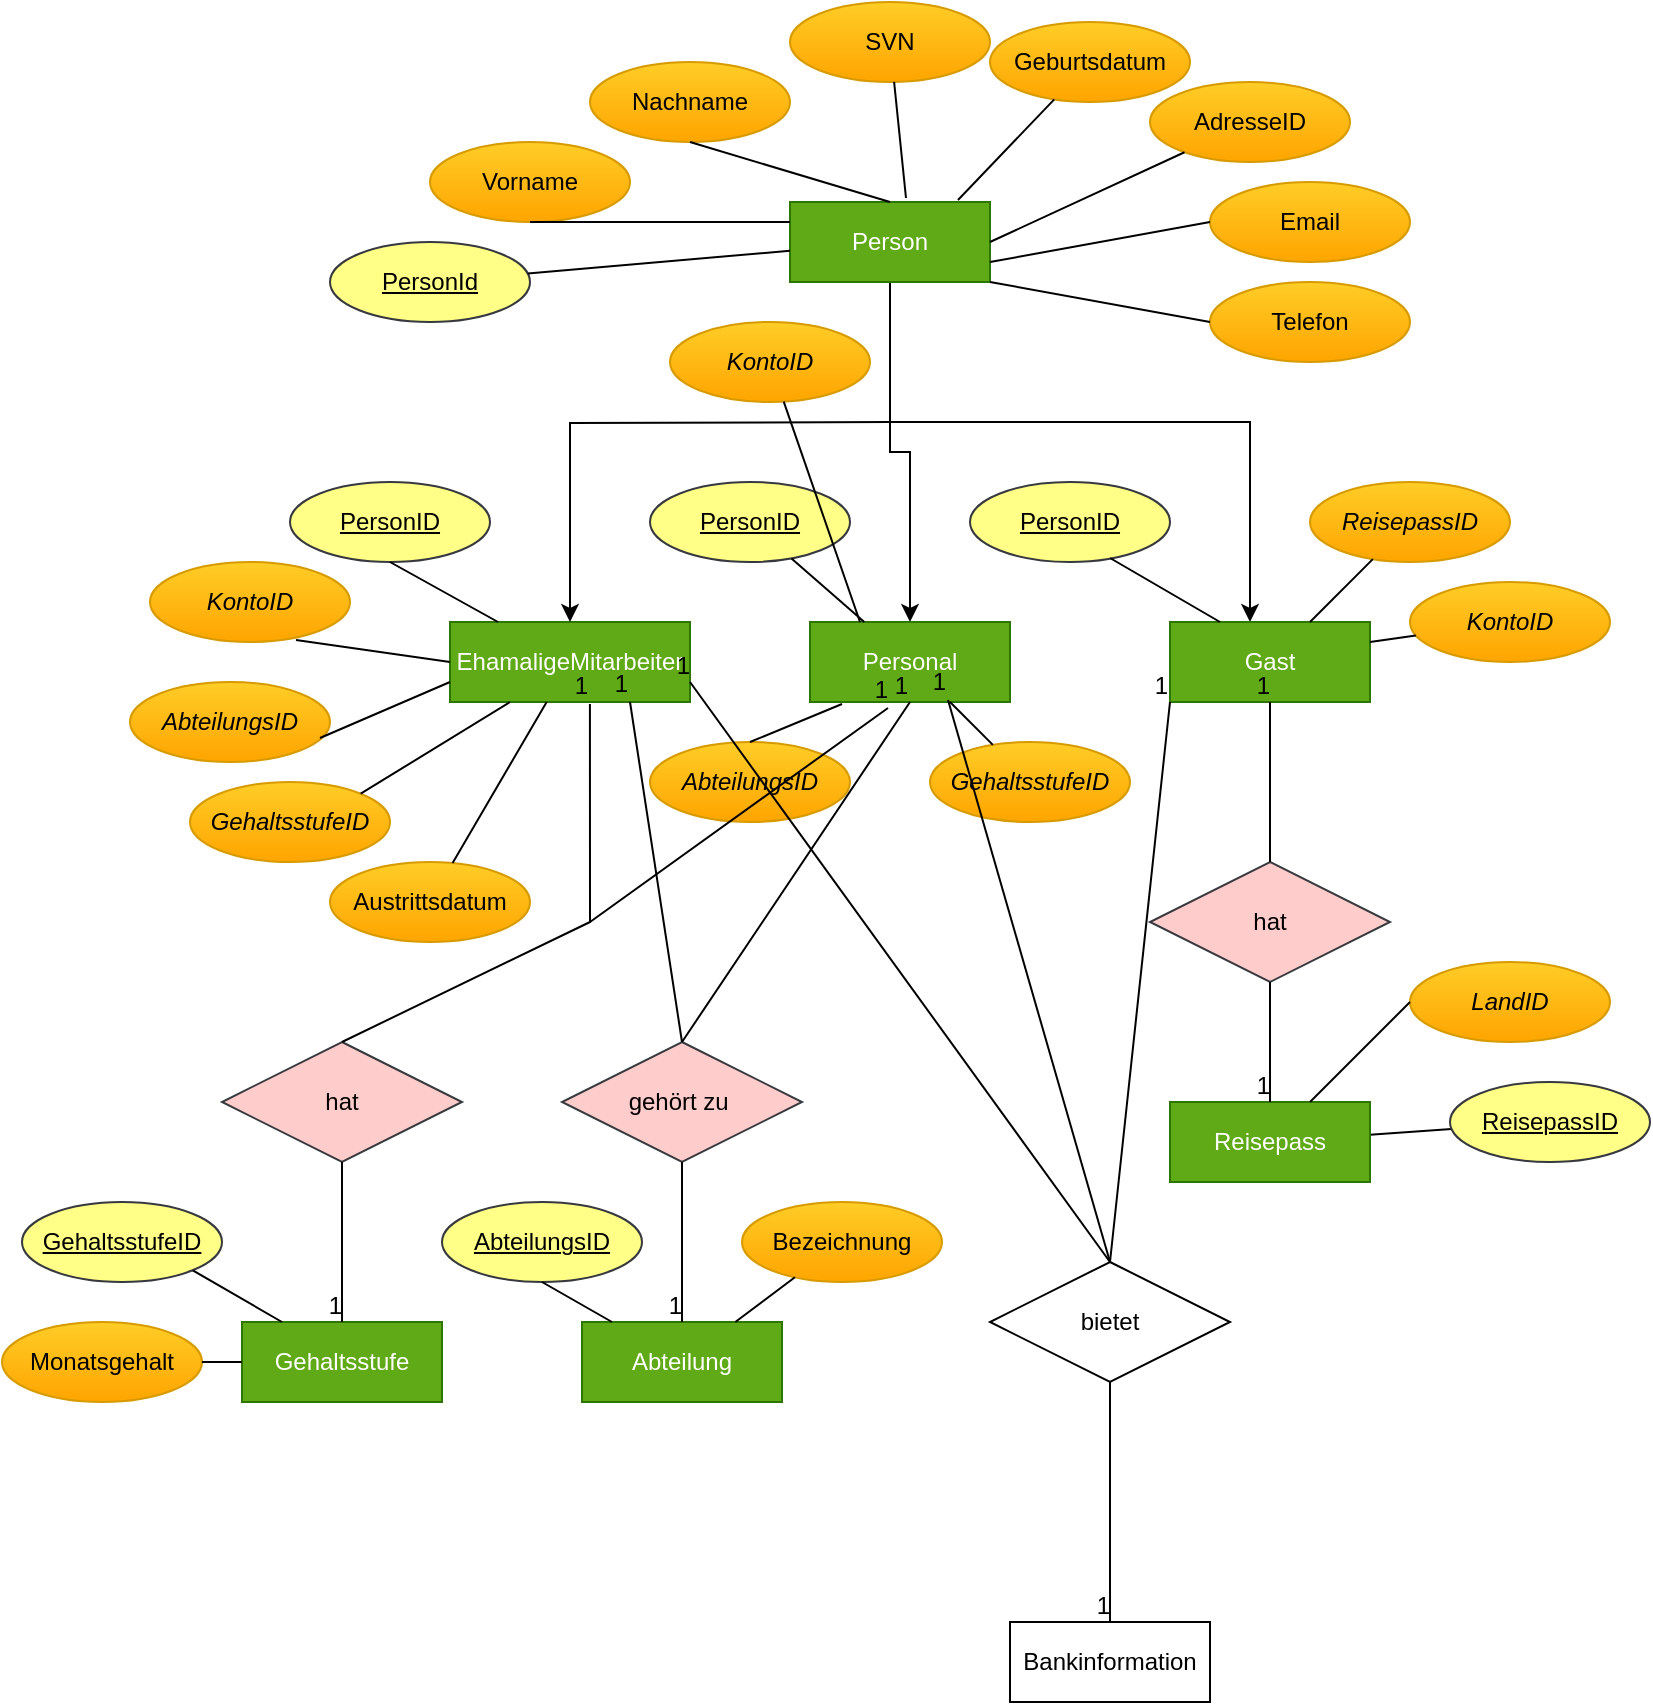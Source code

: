 <mxfile version="14.8.5" type="github">
  <diagram id="tc25s-KdlUhLTBiccRcp" name="Page-1">
    <mxGraphModel dx="6103" dy="762" grid="1" gridSize="10" guides="1" tooltips="1" connect="1" arrows="1" fold="1" page="1" pageScale="1" pageWidth="4681" pageHeight="3300" math="0" shadow="0">
      <root>
        <mxCell id="0" />
        <mxCell id="1" parent="0" />
        <mxCell id="gb-sB6ZDZNAu9KjxvyiK-37" value="" style="edgeStyle=orthogonalEdgeStyle;rounded=0;orthogonalLoop=1;jettySize=auto;html=1;strokeColor=#000000;" edge="1" parent="1" source="gb-sB6ZDZNAu9KjxvyiK-8" target="gb-sB6ZDZNAu9KjxvyiK-36">
          <mxGeometry relative="1" as="geometry" />
        </mxCell>
        <mxCell id="gb-sB6ZDZNAu9KjxvyiK-39" value="" style="edgeStyle=orthogonalEdgeStyle;rounded=0;orthogonalLoop=1;jettySize=auto;html=1;strokeColor=#000000;" edge="1" parent="1" source="gb-sB6ZDZNAu9KjxvyiK-8" target="gb-sB6ZDZNAu9KjxvyiK-38">
          <mxGeometry relative="1" as="geometry">
            <Array as="points">
              <mxPoint x="320" y="250" />
              <mxPoint x="500" y="250" />
            </Array>
          </mxGeometry>
        </mxCell>
        <mxCell id="gb-sB6ZDZNAu9KjxvyiK-8" value="Person" style="whiteSpace=wrap;html=1;align=center;fillColor=#60a917;strokeColor=#2D7600;fontColor=#ffffff;" vertex="1" parent="1">
          <mxGeometry x="270" y="140" width="100" height="40" as="geometry" />
        </mxCell>
        <mxCell id="gb-sB6ZDZNAu9KjxvyiK-10" value="PersonId" style="ellipse;whiteSpace=wrap;html=1;align=center;fontStyle=4;fillColor=#ffff88;strokeColor=#36393d;" vertex="1" parent="1">
          <mxGeometry x="40" y="160" width="100" height="40" as="geometry" />
        </mxCell>
        <mxCell id="gb-sB6ZDZNAu9KjxvyiK-11" value="Vorname" style="ellipse;whiteSpace=wrap;html=1;align=center;gradientColor=#ffa500;fillColor=#ffcd28;strokeColor=#d79b00;" vertex="1" parent="1">
          <mxGeometry x="90" y="110" width="100" height="40" as="geometry" />
        </mxCell>
        <mxCell id="gb-sB6ZDZNAu9KjxvyiK-13" value="" style="endArrow=none;html=1;rounded=0;strokeColor=#000000;" edge="1" parent="1" source="gb-sB6ZDZNAu9KjxvyiK-10" target="gb-sB6ZDZNAu9KjxvyiK-8">
          <mxGeometry relative="1" as="geometry">
            <mxPoint x="200" y="190" as="sourcePoint" />
            <mxPoint x="360" y="190" as="targetPoint" />
          </mxGeometry>
        </mxCell>
        <mxCell id="gb-sB6ZDZNAu9KjxvyiK-14" value="" style="endArrow=none;html=1;rounded=0;strokeColor=#000000;exitX=0.5;exitY=1;exitDx=0;exitDy=0;entryX=0;entryY=0.25;entryDx=0;entryDy=0;" edge="1" parent="1" source="gb-sB6ZDZNAu9KjxvyiK-11" target="gb-sB6ZDZNAu9KjxvyiK-8">
          <mxGeometry relative="1" as="geometry">
            <mxPoint x="248.673" y="176.385" as="sourcePoint" />
            <mxPoint x="325" y="220" as="targetPoint" />
            <Array as="points" />
          </mxGeometry>
        </mxCell>
        <mxCell id="gb-sB6ZDZNAu9KjxvyiK-15" value="Nachname" style="ellipse;whiteSpace=wrap;html=1;align=center;gradientColor=#ffa500;fillColor=#ffcd28;strokeColor=#d79b00;" vertex="1" parent="1">
          <mxGeometry x="170" y="70" width="100" height="40" as="geometry" />
        </mxCell>
        <mxCell id="gb-sB6ZDZNAu9KjxvyiK-16" value="AdresseID" style="ellipse;whiteSpace=wrap;html=1;align=center;gradientColor=#ffa500;fillColor=#ffcd28;strokeColor=#d79b00;" vertex="1" parent="1">
          <mxGeometry x="450" y="80" width="100" height="40" as="geometry" />
        </mxCell>
        <mxCell id="gb-sB6ZDZNAu9KjxvyiK-17" value="Geburtsdatum" style="ellipse;whiteSpace=wrap;html=1;align=center;gradientColor=#ffa500;fillColor=#ffcd28;strokeColor=#d79b00;" vertex="1" parent="1">
          <mxGeometry x="370" y="50" width="100" height="40" as="geometry" />
        </mxCell>
        <mxCell id="gb-sB6ZDZNAu9KjxvyiK-18" value="SVN" style="ellipse;whiteSpace=wrap;html=1;align=center;gradientColor=#ffa500;fillColor=#ffcd28;strokeColor=#d79b00;" vertex="1" parent="1">
          <mxGeometry x="270" y="40" width="100" height="40" as="geometry" />
        </mxCell>
        <mxCell id="gb-sB6ZDZNAu9KjxvyiK-19" value="Email" style="ellipse;whiteSpace=wrap;html=1;align=center;gradientColor=#ffa500;fillColor=#ffcd28;strokeColor=#d79b00;" vertex="1" parent="1">
          <mxGeometry x="480" y="130" width="100" height="40" as="geometry" />
        </mxCell>
        <mxCell id="gb-sB6ZDZNAu9KjxvyiK-20" value="Telefon" style="ellipse;whiteSpace=wrap;html=1;align=center;gradientColor=#ffa500;fillColor=#ffcd28;strokeColor=#d79b00;" vertex="1" parent="1">
          <mxGeometry x="480" y="180" width="100" height="40" as="geometry" />
        </mxCell>
        <mxCell id="gb-sB6ZDZNAu9KjxvyiK-22" value="" style="endArrow=none;html=1;rounded=0;strokeColor=#000000;exitX=0.5;exitY=1;exitDx=0;exitDy=0;entryX=0.5;entryY=0;entryDx=0;entryDy=0;" edge="1" parent="1" source="gb-sB6ZDZNAu9KjxvyiK-15" target="gb-sB6ZDZNAu9KjxvyiK-8">
          <mxGeometry relative="1" as="geometry">
            <mxPoint x="340" y="470" as="sourcePoint" />
            <mxPoint x="500" y="470" as="targetPoint" />
          </mxGeometry>
        </mxCell>
        <mxCell id="gb-sB6ZDZNAu9KjxvyiK-23" value="" style="endArrow=none;html=1;rounded=0;strokeColor=#000000;entryX=0.58;entryY=-0.05;entryDx=0;entryDy=0;entryPerimeter=0;" edge="1" parent="1" source="gb-sB6ZDZNAu9KjxvyiK-18" target="gb-sB6ZDZNAu9KjxvyiK-8">
          <mxGeometry relative="1" as="geometry">
            <mxPoint x="330" y="170" as="sourcePoint" />
            <mxPoint x="350" y="210" as="targetPoint" />
          </mxGeometry>
        </mxCell>
        <mxCell id="gb-sB6ZDZNAu9KjxvyiK-24" value="" style="endArrow=none;html=1;rounded=0;strokeColor=#000000;entryX=0;entryY=0.5;entryDx=0;entryDy=0;exitX=1;exitY=0.75;exitDx=0;exitDy=0;" edge="1" parent="1" source="gb-sB6ZDZNAu9KjxvyiK-8" target="gb-sB6ZDZNAu9KjxvyiK-19">
          <mxGeometry relative="1" as="geometry">
            <mxPoint x="399" y="240" as="sourcePoint" />
            <mxPoint x="429" y="290" as="targetPoint" />
          </mxGeometry>
        </mxCell>
        <mxCell id="gb-sB6ZDZNAu9KjxvyiK-25" value="" style="endArrow=none;html=1;rounded=0;strokeColor=#000000;entryX=1;entryY=0.5;entryDx=0;entryDy=0;" edge="1" parent="1" source="gb-sB6ZDZNAu9KjxvyiK-16" target="gb-sB6ZDZNAu9KjxvyiK-8">
          <mxGeometry relative="1" as="geometry">
            <mxPoint x="350" y="190" as="sourcePoint" />
            <mxPoint x="380" y="240" as="targetPoint" />
          </mxGeometry>
        </mxCell>
        <mxCell id="gb-sB6ZDZNAu9KjxvyiK-26" value="" style="endArrow=none;html=1;rounded=0;strokeColor=#000000;entryX=0.84;entryY=-0.025;entryDx=0;entryDy=0;entryPerimeter=0;" edge="1" parent="1" source="gb-sB6ZDZNAu9KjxvyiK-17" target="gb-sB6ZDZNAu9KjxvyiK-8">
          <mxGeometry relative="1" as="geometry">
            <mxPoint x="360" y="200" as="sourcePoint" />
            <mxPoint x="390" y="250" as="targetPoint" />
          </mxGeometry>
        </mxCell>
        <mxCell id="gb-sB6ZDZNAu9KjxvyiK-27" value="" style="endArrow=none;html=1;rounded=0;strokeColor=#000000;exitX=1;exitY=1;exitDx=0;exitDy=0;entryX=0;entryY=0.5;entryDx=0;entryDy=0;" edge="1" parent="1" source="gb-sB6ZDZNAu9KjxvyiK-8" target="gb-sB6ZDZNAu9KjxvyiK-20">
          <mxGeometry relative="1" as="geometry">
            <mxPoint x="370" y="210" as="sourcePoint" />
            <mxPoint x="400" y="260" as="targetPoint" />
          </mxGeometry>
        </mxCell>
        <mxCell id="gb-sB6ZDZNAu9KjxvyiK-33" value="EhamaligeMitarbeiter" style="whiteSpace=wrap;html=1;align=center;fillColor=#60a917;strokeColor=#2D7600;fontColor=#ffffff;" vertex="1" parent="1">
          <mxGeometry x="100" y="350" width="120" height="40" as="geometry" />
        </mxCell>
        <mxCell id="gb-sB6ZDZNAu9KjxvyiK-36" value="Personal" style="whiteSpace=wrap;html=1;align=center;fillColor=#60a917;strokeColor=#2D7600;fontColor=#ffffff;" vertex="1" parent="1">
          <mxGeometry x="280" y="350" width="100" height="40" as="geometry" />
        </mxCell>
        <mxCell id="gb-sB6ZDZNAu9KjxvyiK-38" value="Gast" style="whiteSpace=wrap;html=1;align=center;fillColor=#60a917;strokeColor=#2D7600;fontColor=#ffffff;" vertex="1" parent="1">
          <mxGeometry x="460" y="350" width="100" height="40" as="geometry" />
        </mxCell>
        <mxCell id="gb-sB6ZDZNAu9KjxvyiK-40" value="" style="edgeStyle=orthogonalEdgeStyle;rounded=0;orthogonalLoop=1;jettySize=auto;html=1;strokeColor=#000000;entryX=0.5;entryY=0;entryDx=0;entryDy=0;" edge="1" parent="1" target="gb-sB6ZDZNAu9KjxvyiK-33">
          <mxGeometry relative="1" as="geometry">
            <mxPoint x="320" y="250" as="sourcePoint" />
            <mxPoint x="330" y="360" as="targetPoint" />
          </mxGeometry>
        </mxCell>
        <mxCell id="gb-sB6ZDZNAu9KjxvyiK-43" value="PersonID" style="ellipse;whiteSpace=wrap;html=1;align=center;fontStyle=4;fillColor=#ffff88;strokeColor=#36393d;" vertex="1" parent="1">
          <mxGeometry x="20" y="280" width="100" height="40" as="geometry" />
        </mxCell>
        <mxCell id="gb-sB6ZDZNAu9KjxvyiK-44" value="PersonID" style="ellipse;whiteSpace=wrap;html=1;align=center;fontStyle=4;fillColor=#ffff88;strokeColor=#36393d;" vertex="1" parent="1">
          <mxGeometry x="200" y="280" width="100" height="40" as="geometry" />
        </mxCell>
        <mxCell id="gb-sB6ZDZNAu9KjxvyiK-45" value="PersonID" style="ellipse;whiteSpace=wrap;html=1;align=center;fontStyle=4;fillColor=#ffff88;strokeColor=#36393d;" vertex="1" parent="1">
          <mxGeometry x="360" y="280" width="100" height="40" as="geometry" />
        </mxCell>
        <mxCell id="gb-sB6ZDZNAu9KjxvyiK-46" value="&lt;i&gt;KontoID&lt;/i&gt;" style="ellipse;whiteSpace=wrap;html=1;align=center;gradientColor=#ffa500;fillColor=#ffcd28;strokeColor=#d79b00;" vertex="1" parent="1">
          <mxGeometry x="-50" y="320" width="100" height="40" as="geometry" />
        </mxCell>
        <mxCell id="gb-sB6ZDZNAu9KjxvyiK-47" value="&lt;i&gt;AbteilungsID&lt;/i&gt;" style="ellipse;whiteSpace=wrap;html=1;align=center;gradientColor=#ffa500;fillColor=#ffcd28;strokeColor=#d79b00;" vertex="1" parent="1">
          <mxGeometry x="-60" y="380" width="100" height="40" as="geometry" />
        </mxCell>
        <mxCell id="gb-sB6ZDZNAu9KjxvyiK-48" value="&lt;i&gt;GehaltsstufeID&lt;/i&gt;" style="ellipse;whiteSpace=wrap;html=1;align=center;gradientColor=#ffa500;fillColor=#ffcd28;strokeColor=#d79b00;" vertex="1" parent="1">
          <mxGeometry x="-30" y="430" width="100" height="40" as="geometry" />
        </mxCell>
        <mxCell id="gb-sB6ZDZNAu9KjxvyiK-49" value="Austrittsdatum" style="ellipse;whiteSpace=wrap;html=1;align=center;gradientColor=#ffa500;fillColor=#ffcd28;strokeColor=#d79b00;" vertex="1" parent="1">
          <mxGeometry x="40" y="470" width="100" height="40" as="geometry" />
        </mxCell>
        <mxCell id="gb-sB6ZDZNAu9KjxvyiK-50" value="&lt;i&gt;KontoID&lt;/i&gt;" style="ellipse;whiteSpace=wrap;html=1;align=center;gradientColor=#ffa500;fillColor=#ffcd28;strokeColor=#d79b00;" vertex="1" parent="1">
          <mxGeometry x="210" y="200" width="100" height="40" as="geometry" />
        </mxCell>
        <mxCell id="gb-sB6ZDZNAu9KjxvyiK-51" value="&lt;i&gt;AbteilungsID&lt;/i&gt;" style="ellipse;whiteSpace=wrap;html=1;align=center;gradientColor=#ffa500;fillColor=#ffcd28;strokeColor=#d79b00;" vertex="1" parent="1">
          <mxGeometry x="200" y="410" width="100" height="40" as="geometry" />
        </mxCell>
        <mxCell id="gb-sB6ZDZNAu9KjxvyiK-52" value="&lt;i&gt;GehaltsstufeID&lt;/i&gt;" style="ellipse;whiteSpace=wrap;html=1;align=center;gradientColor=#ffa500;fillColor=#ffcd28;strokeColor=#d79b00;" vertex="1" parent="1">
          <mxGeometry x="340" y="410" width="100" height="40" as="geometry" />
        </mxCell>
        <mxCell id="gb-sB6ZDZNAu9KjxvyiK-53" style="edgeStyle=orthogonalEdgeStyle;rounded=0;orthogonalLoop=1;jettySize=auto;html=1;exitX=0.5;exitY=1;exitDx=0;exitDy=0;strokeColor=#000000;" edge="1" parent="1" source="gb-sB6ZDZNAu9KjxvyiK-8" target="gb-sB6ZDZNAu9KjxvyiK-8">
          <mxGeometry relative="1" as="geometry" />
        </mxCell>
        <mxCell id="gb-sB6ZDZNAu9KjxvyiK-54" value="" style="endArrow=none;html=1;rounded=0;strokeColor=#000000;entryX=0.25;entryY=1;entryDx=0;entryDy=0;exitX=1;exitY=0;exitDx=0;exitDy=0;" edge="1" parent="1" source="gb-sB6ZDZNAu9KjxvyiK-48" target="gb-sB6ZDZNAu9KjxvyiK-33">
          <mxGeometry relative="1" as="geometry">
            <mxPoint x="60" y="442" as="sourcePoint" />
            <mxPoint x="181.05" y="429.998" as="targetPoint" />
          </mxGeometry>
        </mxCell>
        <mxCell id="gb-sB6ZDZNAu9KjxvyiK-55" value="" style="endArrow=none;html=1;rounded=0;strokeColor=#000000;exitX=0.95;exitY=0.7;exitDx=0;exitDy=0;exitPerimeter=0;entryX=0;entryY=0.75;entryDx=0;entryDy=0;" edge="1" parent="1" source="gb-sB6ZDZNAu9KjxvyiK-47" target="gb-sB6ZDZNAu9KjxvyiK-33">
          <mxGeometry relative="1" as="geometry">
            <mxPoint x="39.999" y="391.571" as="sourcePoint" />
            <mxPoint x="171.05" y="379.998" as="targetPoint" />
          </mxGeometry>
        </mxCell>
        <mxCell id="gb-sB6ZDZNAu9KjxvyiK-56" value="" style="endArrow=none;html=1;rounded=0;strokeColor=#000000;exitX=0.73;exitY=0.975;exitDx=0;exitDy=0;exitPerimeter=0;entryX=0;entryY=0.5;entryDx=0;entryDy=0;" edge="1" parent="1" source="gb-sB6ZDZNAu9KjxvyiK-46" target="gb-sB6ZDZNAu9KjxvyiK-33">
          <mxGeometry relative="1" as="geometry">
            <mxPoint x="168.949" y="205.921" as="sourcePoint" />
            <mxPoint x="300" y="194.348" as="targetPoint" />
          </mxGeometry>
        </mxCell>
        <mxCell id="gb-sB6ZDZNAu9KjxvyiK-57" value="" style="endArrow=none;html=1;rounded=0;strokeColor=#000000;exitX=0.5;exitY=1;exitDx=0;exitDy=0;" edge="1" parent="1" source="gb-sB6ZDZNAu9KjxvyiK-43" target="gb-sB6ZDZNAu9KjxvyiK-33">
          <mxGeometry relative="1" as="geometry">
            <mxPoint x="178.949" y="215.921" as="sourcePoint" />
            <mxPoint x="310" y="204.348" as="targetPoint" />
          </mxGeometry>
        </mxCell>
        <mxCell id="gb-sB6ZDZNAu9KjxvyiK-58" value="" style="endArrow=none;html=1;rounded=0;strokeColor=#000000;" edge="1" parent="1" source="gb-sB6ZDZNAu9KjxvyiK-49" target="gb-sB6ZDZNAu9KjxvyiK-33">
          <mxGeometry relative="1" as="geometry">
            <mxPoint x="188.949" y="225.921" as="sourcePoint" />
            <mxPoint x="320" y="214.348" as="targetPoint" />
          </mxGeometry>
        </mxCell>
        <mxCell id="gb-sB6ZDZNAu9KjxvyiK-59" value="" style="endArrow=none;html=1;rounded=0;strokeColor=#000000;" edge="1" parent="1" source="gb-sB6ZDZNAu9KjxvyiK-44" target="gb-sB6ZDZNAu9KjxvyiK-36">
          <mxGeometry relative="1" as="geometry">
            <mxPoint x="240" y="330" as="sourcePoint" />
            <mxPoint x="330" y="224.348" as="targetPoint" />
          </mxGeometry>
        </mxCell>
        <mxCell id="gb-sB6ZDZNAu9KjxvyiK-60" value="" style="endArrow=none;html=1;rounded=0;strokeColor=#000000;entryX=0.25;entryY=0;entryDx=0;entryDy=0;" edge="1" parent="1" source="gb-sB6ZDZNAu9KjxvyiK-50" target="gb-sB6ZDZNAu9KjxvyiK-36">
          <mxGeometry relative="1" as="geometry">
            <mxPoint x="208.949" y="245.921" as="sourcePoint" />
            <mxPoint x="340" y="234.348" as="targetPoint" />
          </mxGeometry>
        </mxCell>
        <mxCell id="gb-sB6ZDZNAu9KjxvyiK-61" value="" style="endArrow=none;html=1;rounded=0;strokeColor=#000000;exitX=0.5;exitY=0;exitDx=0;exitDy=0;entryX=0.16;entryY=1.025;entryDx=0;entryDy=0;entryPerimeter=0;" edge="1" parent="1" source="gb-sB6ZDZNAu9KjxvyiK-51" target="gb-sB6ZDZNAu9KjxvyiK-36">
          <mxGeometry relative="1" as="geometry">
            <mxPoint x="218.949" y="255.921" as="sourcePoint" />
            <mxPoint x="350" y="244.348" as="targetPoint" />
          </mxGeometry>
        </mxCell>
        <mxCell id="gb-sB6ZDZNAu9KjxvyiK-62" value="" style="endArrow=none;html=1;rounded=0;strokeColor=#000000;" edge="1" parent="1" source="gb-sB6ZDZNAu9KjxvyiK-52" target="gb-sB6ZDZNAu9KjxvyiK-36">
          <mxGeometry relative="1" as="geometry">
            <mxPoint x="228.949" y="265.921" as="sourcePoint" />
            <mxPoint x="360" y="254.348" as="targetPoint" />
          </mxGeometry>
        </mxCell>
        <mxCell id="gb-sB6ZDZNAu9KjxvyiK-63" value="" style="endArrow=none;html=1;rounded=0;strokeColor=#000000;entryX=0.25;entryY=0;entryDx=0;entryDy=0;exitX=0.7;exitY=0.95;exitDx=0;exitDy=0;exitPerimeter=0;" edge="1" parent="1" source="gb-sB6ZDZNAu9KjxvyiK-45" target="gb-sB6ZDZNAu9KjxvyiK-38">
          <mxGeometry relative="1" as="geometry">
            <mxPoint x="238.949" y="275.921" as="sourcePoint" />
            <mxPoint x="370" y="264.348" as="targetPoint" />
          </mxGeometry>
        </mxCell>
        <mxCell id="gb-sB6ZDZNAu9KjxvyiK-64" value="&lt;i&gt;ReisepassID&lt;/i&gt;" style="ellipse;whiteSpace=wrap;html=1;align=center;gradientColor=#ffa500;fillColor=#ffcd28;strokeColor=#d79b00;" vertex="1" parent="1">
          <mxGeometry x="530" y="280" width="100" height="40" as="geometry" />
        </mxCell>
        <mxCell id="gb-sB6ZDZNAu9KjxvyiK-65" value="&lt;i&gt;KontoID&lt;/i&gt;" style="ellipse;whiteSpace=wrap;html=1;align=center;gradientColor=#ffa500;fillColor=#ffcd28;strokeColor=#d79b00;" vertex="1" parent="1">
          <mxGeometry x="580" y="330" width="100" height="40" as="geometry" />
        </mxCell>
        <mxCell id="gb-sB6ZDZNAu9KjxvyiK-66" value="" style="endArrow=none;html=1;rounded=0;strokeColor=#000000;" edge="1" parent="1" source="gb-sB6ZDZNAu9KjxvyiK-71" target="gb-sB6ZDZNAu9KjxvyiK-83">
          <mxGeometry relative="1" as="geometry">
            <mxPoint x="560" y="620" as="sourcePoint" />
            <mxPoint x="586" y="551" as="targetPoint" />
          </mxGeometry>
        </mxCell>
        <mxCell id="gb-sB6ZDZNAu9KjxvyiK-67" value="" style="endArrow=none;html=1;rounded=0;exitX=1;exitY=0.25;exitDx=0;exitDy=0;gradientColor=#ffa500;fillColor=#ffcd28;" edge="1" parent="1" source="gb-sB6ZDZNAu9KjxvyiK-38" target="gb-sB6ZDZNAu9KjxvyiK-65">
          <mxGeometry relative="1" as="geometry">
            <mxPoint x="570" y="420" as="sourcePoint" />
            <mxPoint x="596" y="351" as="targetPoint" />
          </mxGeometry>
        </mxCell>
        <mxCell id="gb-sB6ZDZNAu9KjxvyiK-68" value="" style="endArrow=none;html=1;rounded=0;gradientColor=#ffa500;fillColor=#ffcd28;" edge="1" parent="1" source="gb-sB6ZDZNAu9KjxvyiK-38" target="gb-sB6ZDZNAu9KjxvyiK-64">
          <mxGeometry relative="1" as="geometry">
            <mxPoint x="300" y="490" as="sourcePoint" />
            <mxPoint x="326" y="421" as="targetPoint" />
          </mxGeometry>
        </mxCell>
        <mxCell id="gb-sB6ZDZNAu9KjxvyiK-70" value="hat" style="shape=rhombus;perimeter=rhombusPerimeter;whiteSpace=wrap;html=1;align=center;fillColor=#ffcccc;strokeColor=#36393d;" vertex="1" parent="1">
          <mxGeometry x="450" y="470" width="120" height="60" as="geometry" />
        </mxCell>
        <mxCell id="gb-sB6ZDZNAu9KjxvyiK-71" value="Reisepass" style="whiteSpace=wrap;html=1;align=center;fillColor=#60a917;strokeColor=#2D7600;fontColor=#ffffff;" vertex="1" parent="1">
          <mxGeometry x="460" y="590" width="100" height="40" as="geometry" />
        </mxCell>
        <mxCell id="gb-sB6ZDZNAu9KjxvyiK-78" value="" style="endArrow=none;html=1;rounded=0;strokeColor=#000000;entryX=0.5;entryY=1;entryDx=0;entryDy=0;exitX=0.5;exitY=0;exitDx=0;exitDy=0;" edge="1" parent="1" source="gb-sB6ZDZNAu9KjxvyiK-70" target="gb-sB6ZDZNAu9KjxvyiK-38">
          <mxGeometry relative="1" as="geometry">
            <mxPoint x="520" y="470" as="sourcePoint" />
            <mxPoint x="680" y="470" as="targetPoint" />
          </mxGeometry>
        </mxCell>
        <mxCell id="gb-sB6ZDZNAu9KjxvyiK-79" value="1" style="resizable=0;html=1;align=right;verticalAlign=bottom;" connectable="0" vertex="1" parent="gb-sB6ZDZNAu9KjxvyiK-78">
          <mxGeometry x="1" relative="1" as="geometry" />
        </mxCell>
        <mxCell id="gb-sB6ZDZNAu9KjxvyiK-80" value="" style="endArrow=none;html=1;rounded=0;strokeColor=#000000;entryX=0.5;entryY=0;entryDx=0;entryDy=0;exitX=0.5;exitY=1;exitDx=0;exitDy=0;" edge="1" parent="1" source="gb-sB6ZDZNAu9KjxvyiK-70" target="gb-sB6ZDZNAu9KjxvyiK-71">
          <mxGeometry relative="1" as="geometry">
            <mxPoint x="520" y="480" as="sourcePoint" />
            <mxPoint x="520" y="400" as="targetPoint" />
          </mxGeometry>
        </mxCell>
        <mxCell id="gb-sB6ZDZNAu9KjxvyiK-81" value="1" style="resizable=0;html=1;align=right;verticalAlign=bottom;" connectable="0" vertex="1" parent="gb-sB6ZDZNAu9KjxvyiK-80">
          <mxGeometry x="1" relative="1" as="geometry" />
        </mxCell>
        <mxCell id="gb-sB6ZDZNAu9KjxvyiK-82" value="&lt;i&gt;LandID&lt;/i&gt;" style="ellipse;whiteSpace=wrap;html=1;align=center;gradientColor=#ffa500;fillColor=#ffcd28;strokeColor=#d79b00;" vertex="1" parent="1">
          <mxGeometry x="580" y="520" width="100" height="40" as="geometry" />
        </mxCell>
        <mxCell id="gb-sB6ZDZNAu9KjxvyiK-83" value="ReisepassID" style="ellipse;whiteSpace=wrap;html=1;align=center;fontStyle=4;fillColor=#ffff88;strokeColor=#36393d;" vertex="1" parent="1">
          <mxGeometry x="600" y="580" width="100" height="40" as="geometry" />
        </mxCell>
        <mxCell id="gb-sB6ZDZNAu9KjxvyiK-84" value="" style="endArrow=none;html=1;rounded=0;strokeColor=#000000;entryX=0;entryY=0.5;entryDx=0;entryDy=0;" edge="1" parent="1" source="gb-sB6ZDZNAu9KjxvyiK-71" target="gb-sB6ZDZNAu9KjxvyiK-82">
          <mxGeometry relative="1" as="geometry">
            <mxPoint x="800" y="450" as="sourcePoint" />
            <mxPoint x="826" y="381" as="targetPoint" />
          </mxGeometry>
        </mxCell>
        <mxCell id="gb-sB6ZDZNAu9KjxvyiK-85" value="hat" style="shape=rhombus;perimeter=rhombusPerimeter;whiteSpace=wrap;html=1;align=center;fillColor=#ffcccc;strokeColor=#36393d;" vertex="1" parent="1">
          <mxGeometry x="-14" y="560" width="120" height="60" as="geometry" />
        </mxCell>
        <mxCell id="gb-sB6ZDZNAu9KjxvyiK-86" value="gehört zu&amp;nbsp;" style="shape=rhombus;perimeter=rhombusPerimeter;whiteSpace=wrap;html=1;align=center;fillColor=#ffcccc;strokeColor=#36393d;" vertex="1" parent="1">
          <mxGeometry x="156" y="560" width="120" height="60" as="geometry" />
        </mxCell>
        <mxCell id="gb-sB6ZDZNAu9KjxvyiK-87" value="" style="endArrow=none;html=1;rounded=0;strokeColor=#000000;entryX=0.583;entryY=1.025;entryDx=0;entryDy=0;exitX=0.5;exitY=0;exitDx=0;exitDy=0;entryPerimeter=0;" edge="1" parent="1" source="gb-sB6ZDZNAu9KjxvyiK-85" target="gb-sB6ZDZNAu9KjxvyiK-33">
          <mxGeometry relative="1" as="geometry">
            <mxPoint x="520" y="480" as="sourcePoint" />
            <mxPoint x="520" y="400" as="targetPoint" />
            <Array as="points">
              <mxPoint x="170" y="500" />
            </Array>
          </mxGeometry>
        </mxCell>
        <mxCell id="gb-sB6ZDZNAu9KjxvyiK-88" value="1" style="resizable=0;html=1;align=right;verticalAlign=bottom;" connectable="0" vertex="1" parent="gb-sB6ZDZNAu9KjxvyiK-87">
          <mxGeometry x="1" relative="1" as="geometry" />
        </mxCell>
        <mxCell id="gb-sB6ZDZNAu9KjxvyiK-89" value="" style="endArrow=none;html=1;rounded=0;strokeColor=#000000;entryX=0.39;entryY=1.075;entryDx=0;entryDy=0;entryPerimeter=0;" edge="1" parent="1" target="gb-sB6ZDZNAu9KjxvyiK-36">
          <mxGeometry relative="1" as="geometry">
            <mxPoint x="170" y="500" as="sourcePoint" />
            <mxPoint x="530" y="410" as="targetPoint" />
          </mxGeometry>
        </mxCell>
        <mxCell id="gb-sB6ZDZNAu9KjxvyiK-90" value="1" style="resizable=0;html=1;align=right;verticalAlign=bottom;" connectable="0" vertex="1" parent="gb-sB6ZDZNAu9KjxvyiK-89">
          <mxGeometry x="1" relative="1" as="geometry" />
        </mxCell>
        <mxCell id="gb-sB6ZDZNAu9KjxvyiK-91" value="" style="endArrow=none;html=1;rounded=0;strokeColor=#000000;entryX=0.5;entryY=1;entryDx=0;entryDy=0;exitX=0.5;exitY=0;exitDx=0;exitDy=0;" edge="1" parent="1" source="gb-sB6ZDZNAu9KjxvyiK-86" target="gb-sB6ZDZNAu9KjxvyiK-36">
          <mxGeometry relative="1" as="geometry">
            <mxPoint x="540" y="500" as="sourcePoint" />
            <mxPoint x="540" y="420" as="targetPoint" />
          </mxGeometry>
        </mxCell>
        <mxCell id="gb-sB6ZDZNAu9KjxvyiK-92" value="1" style="resizable=0;html=1;align=right;verticalAlign=bottom;" connectable="0" vertex="1" parent="gb-sB6ZDZNAu9KjxvyiK-91">
          <mxGeometry x="1" relative="1" as="geometry" />
        </mxCell>
        <mxCell id="gb-sB6ZDZNAu9KjxvyiK-93" value="" style="endArrow=none;html=1;rounded=0;strokeColor=#000000;exitX=0.5;exitY=0;exitDx=0;exitDy=0;entryX=0.75;entryY=1;entryDx=0;entryDy=0;" edge="1" parent="1" source="gb-sB6ZDZNAu9KjxvyiK-86" target="gb-sB6ZDZNAu9KjxvyiK-33">
          <mxGeometry relative="1" as="geometry">
            <mxPoint x="550" y="510" as="sourcePoint" />
            <mxPoint x="550" y="430" as="targetPoint" />
          </mxGeometry>
        </mxCell>
        <mxCell id="gb-sB6ZDZNAu9KjxvyiK-94" value="1" style="resizable=0;html=1;align=right;verticalAlign=bottom;" connectable="0" vertex="1" parent="gb-sB6ZDZNAu9KjxvyiK-93">
          <mxGeometry x="1" relative="1" as="geometry" />
        </mxCell>
        <mxCell id="gb-sB6ZDZNAu9KjxvyiK-95" value="Gehaltsstufe" style="whiteSpace=wrap;html=1;align=center;fillColor=#60a917;strokeColor=#2D7600;fontColor=#ffffff;" vertex="1" parent="1">
          <mxGeometry x="-4" y="700" width="100" height="40" as="geometry" />
        </mxCell>
        <mxCell id="gb-sB6ZDZNAu9KjxvyiK-96" value="" style="endArrow=none;html=1;rounded=0;strokeColor=#000000;" edge="1" parent="1" target="gb-sB6ZDZNAu9KjxvyiK-95">
          <mxGeometry relative="1" as="geometry">
            <mxPoint x="46" y="620" as="sourcePoint" />
            <mxPoint x="46" y="690" as="targetPoint" />
          </mxGeometry>
        </mxCell>
        <mxCell id="gb-sB6ZDZNAu9KjxvyiK-97" value="1" style="resizable=0;html=1;align=right;verticalAlign=bottom;" connectable="0" vertex="1" parent="gb-sB6ZDZNAu9KjxvyiK-96">
          <mxGeometry x="1" relative="1" as="geometry" />
        </mxCell>
        <mxCell id="gb-sB6ZDZNAu9KjxvyiK-98" value="Abteilung" style="whiteSpace=wrap;html=1;align=center;fillColor=#60a917;strokeColor=#2D7600;fontColor=#ffffff;" vertex="1" parent="1">
          <mxGeometry x="166" y="700" width="100" height="40" as="geometry" />
        </mxCell>
        <mxCell id="gb-sB6ZDZNAu9KjxvyiK-99" value="" style="endArrow=none;html=1;rounded=0;strokeColor=#000000;" edge="1" parent="1" target="gb-sB6ZDZNAu9KjxvyiK-98">
          <mxGeometry relative="1" as="geometry">
            <mxPoint x="216" y="620" as="sourcePoint" />
            <mxPoint x="216" y="690" as="targetPoint" />
          </mxGeometry>
        </mxCell>
        <mxCell id="gb-sB6ZDZNAu9KjxvyiK-100" value="1" style="resizable=0;html=1;align=right;verticalAlign=bottom;" connectable="0" vertex="1" parent="gb-sB6ZDZNAu9KjxvyiK-99">
          <mxGeometry x="1" relative="1" as="geometry" />
        </mxCell>
        <mxCell id="gb-sB6ZDZNAu9KjxvyiK-101" value="GehaltsstufeID" style="ellipse;whiteSpace=wrap;html=1;align=center;fontStyle=4;fillColor=#ffff88;strokeColor=#36393d;" vertex="1" parent="1">
          <mxGeometry x="-114" y="640" width="100" height="40" as="geometry" />
        </mxCell>
        <mxCell id="gb-sB6ZDZNAu9KjxvyiK-102" value="AbteilungsID" style="ellipse;whiteSpace=wrap;html=1;align=center;fontStyle=4;fillColor=#ffff88;strokeColor=#36393d;" vertex="1" parent="1">
          <mxGeometry x="96" y="640" width="100" height="40" as="geometry" />
        </mxCell>
        <mxCell id="gb-sB6ZDZNAu9KjxvyiK-103" value="Monatsgehalt" style="ellipse;whiteSpace=wrap;html=1;align=center;gradientColor=#ffa500;fillColor=#ffcd28;strokeColor=#d79b00;" vertex="1" parent="1">
          <mxGeometry x="-124" y="700" width="100" height="40" as="geometry" />
        </mxCell>
        <mxCell id="gb-sB6ZDZNAu9KjxvyiK-104" value="Bezeichnung" style="ellipse;whiteSpace=wrap;html=1;align=center;gradientColor=#ffa500;fillColor=#ffcd28;strokeColor=#d79b00;" vertex="1" parent="1">
          <mxGeometry x="246" y="640" width="100" height="40" as="geometry" />
        </mxCell>
        <mxCell id="gb-sB6ZDZNAu9KjxvyiK-105" value="" style="endArrow=none;html=1;rounded=0;strokeColor=#000000;exitX=1;exitY=1;exitDx=0;exitDy=0;" edge="1" parent="1" source="gb-sB6ZDZNAu9KjxvyiK-101">
          <mxGeometry relative="1" as="geometry">
            <mxPoint x="466" y="600" as="sourcePoint" />
            <mxPoint x="16" y="700" as="targetPoint" />
          </mxGeometry>
        </mxCell>
        <mxCell id="gb-sB6ZDZNAu9KjxvyiK-106" value="" style="endArrow=none;html=1;rounded=0;strokeColor=#000000;entryX=0;entryY=0.5;entryDx=0;entryDy=0;" edge="1" parent="1" source="gb-sB6ZDZNAu9KjxvyiK-103" target="gb-sB6ZDZNAu9KjxvyiK-95">
          <mxGeometry relative="1" as="geometry">
            <mxPoint x="476" y="610" as="sourcePoint" />
            <mxPoint x="526" y="560" as="targetPoint" />
          </mxGeometry>
        </mxCell>
        <mxCell id="gb-sB6ZDZNAu9KjxvyiK-107" value="" style="endArrow=none;html=1;rounded=0;strokeColor=#000000;" edge="1" parent="1" source="gb-sB6ZDZNAu9KjxvyiK-98" target="gb-sB6ZDZNAu9KjxvyiK-104">
          <mxGeometry relative="1" as="geometry">
            <mxPoint x="486" y="620" as="sourcePoint" />
            <mxPoint x="536" y="570" as="targetPoint" />
          </mxGeometry>
        </mxCell>
        <mxCell id="gb-sB6ZDZNAu9KjxvyiK-108" value="" style="endArrow=none;html=1;rounded=0;strokeColor=#000000;entryX=0.5;entryY=1;entryDx=0;entryDy=0;" edge="1" parent="1" source="gb-sB6ZDZNAu9KjxvyiK-98" target="gb-sB6ZDZNAu9KjxvyiK-102">
          <mxGeometry relative="1" as="geometry">
            <mxPoint x="496" y="630" as="sourcePoint" />
            <mxPoint x="546" y="580" as="targetPoint" />
          </mxGeometry>
        </mxCell>
        <mxCell id="gb-sB6ZDZNAu9KjxvyiK-109" value="bietet" style="shape=rhombus;perimeter=rhombusPerimeter;whiteSpace=wrap;html=1;align=center;" vertex="1" parent="1">
          <mxGeometry x="370" y="670" width="120" height="60" as="geometry" />
        </mxCell>
        <mxCell id="gb-sB6ZDZNAu9KjxvyiK-110" value="" style="endArrow=none;html=1;rounded=0;strokeColor=#000000;entryX=1;entryY=0.75;entryDx=0;entryDy=0;exitX=0.5;exitY=0;exitDx=0;exitDy=0;" edge="1" parent="1" source="gb-sB6ZDZNAu9KjxvyiK-109" target="gb-sB6ZDZNAu9KjxvyiK-33">
          <mxGeometry relative="1" as="geometry">
            <mxPoint x="520" y="480" as="sourcePoint" />
            <mxPoint x="520" y="400" as="targetPoint" />
          </mxGeometry>
        </mxCell>
        <mxCell id="gb-sB6ZDZNAu9KjxvyiK-111" value="1" style="resizable=0;html=1;align=right;verticalAlign=bottom;" connectable="0" vertex="1" parent="gb-sB6ZDZNAu9KjxvyiK-110">
          <mxGeometry x="1" relative="1" as="geometry" />
        </mxCell>
        <mxCell id="gb-sB6ZDZNAu9KjxvyiK-112" value="" style="endArrow=none;html=1;rounded=0;strokeColor=#000000;exitX=0.5;exitY=0;exitDx=0;exitDy=0;entryX=0.69;entryY=0.975;entryDx=0;entryDy=0;entryPerimeter=0;" edge="1" parent="1" source="gb-sB6ZDZNAu9KjxvyiK-109" target="gb-sB6ZDZNAu9KjxvyiK-36">
          <mxGeometry relative="1" as="geometry">
            <mxPoint x="530" y="490" as="sourcePoint" />
            <mxPoint x="530" y="410" as="targetPoint" />
          </mxGeometry>
        </mxCell>
        <mxCell id="gb-sB6ZDZNAu9KjxvyiK-113" value="1" style="resizable=0;html=1;align=right;verticalAlign=bottom;" connectable="0" vertex="1" parent="gb-sB6ZDZNAu9KjxvyiK-112">
          <mxGeometry x="1" relative="1" as="geometry" />
        </mxCell>
        <mxCell id="gb-sB6ZDZNAu9KjxvyiK-114" value="" style="endArrow=none;html=1;rounded=0;strokeColor=#000000;entryX=0;entryY=1;entryDx=0;entryDy=0;exitX=0.5;exitY=0;exitDx=0;exitDy=0;" edge="1" parent="1" source="gb-sB6ZDZNAu9KjxvyiK-109" target="gb-sB6ZDZNAu9KjxvyiK-38">
          <mxGeometry relative="1" as="geometry">
            <mxPoint x="540" y="500" as="sourcePoint" />
            <mxPoint x="540" y="420" as="targetPoint" />
          </mxGeometry>
        </mxCell>
        <mxCell id="gb-sB6ZDZNAu9KjxvyiK-115" value="1" style="resizable=0;html=1;align=right;verticalAlign=bottom;" connectable="0" vertex="1" parent="gb-sB6ZDZNAu9KjxvyiK-114">
          <mxGeometry x="1" relative="1" as="geometry" />
        </mxCell>
        <mxCell id="gb-sB6ZDZNAu9KjxvyiK-116" value="Bankinformation" style="whiteSpace=wrap;html=1;align=center;" vertex="1" parent="1">
          <mxGeometry x="380" y="850" width="100" height="40" as="geometry" />
        </mxCell>
        <mxCell id="gb-sB6ZDZNAu9KjxvyiK-117" value="" style="endArrow=none;html=1;rounded=0;strokeColor=#000000;exitX=0.5;exitY=1;exitDx=0;exitDy=0;" edge="1" parent="1" source="gb-sB6ZDZNAu9KjxvyiK-109" target="gb-sB6ZDZNAu9KjxvyiK-116">
          <mxGeometry relative="1" as="geometry">
            <mxPoint x="520" y="540" as="sourcePoint" />
            <mxPoint x="520" y="600" as="targetPoint" />
          </mxGeometry>
        </mxCell>
        <mxCell id="gb-sB6ZDZNAu9KjxvyiK-118" value="1" style="resizable=0;html=1;align=right;verticalAlign=bottom;" connectable="0" vertex="1" parent="gb-sB6ZDZNAu9KjxvyiK-117">
          <mxGeometry x="1" relative="1" as="geometry" />
        </mxCell>
      </root>
    </mxGraphModel>
  </diagram>
</mxfile>
